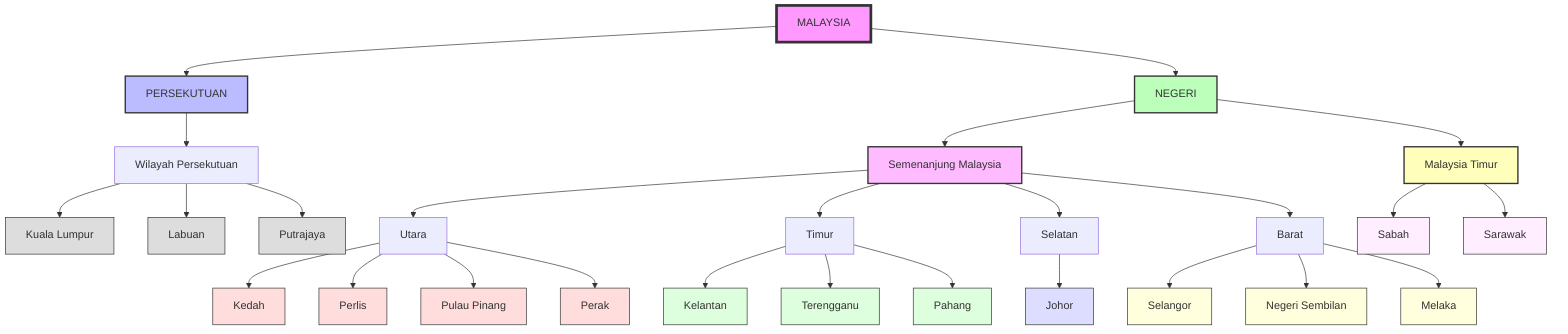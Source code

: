 graph TB
    M[MALAYSIA] --> P[PERSEKUTUAN]
    M --> S[NEGERI]
    
    P --> WP[Wilayah Persekutuan]
    WP --> KL[Kuala Lumpur]
    WP --> LAB[Labuan]
    WP --> PUT[Putrajaya]
    
    S --> SM[Semenanjung Malaysia]
    S --> BOR[Malaysia Timur]
    
    SM --> UT[Utara]
    UT --> KED[Kedah]
    UT --> PER[Perlis]
    UT --> PP[Pulau Pinang]
    UT --> PRK[Perak]
    
    SM --> TIM[Timur]
    TIM --> KEL[Kelantan]
    TIM --> TRG[Terengganu]
    TIM --> PAH[Pahang]
    
    SM --> SEL[Selatan]
    SEL --> JOH[Johor]
    
    SM --> BAR[Barat]
    BAR --> SEL2[Selangor]
    BAR --> NS[Negeri Sembilan]
    BAR --> MEL[Melaka]
    
    BOR --> SAB[Sabah]
    BOR --> SAR[Sarawak]
    
    style M fill:#f9f,stroke:#333,stroke-width:4px
    style P fill:#bbf,stroke:#333,stroke-width:2px
    style S fill:#bfb,stroke:#333,stroke-width:2px
    style SM fill:#fbf,stroke:#333,stroke-width:2px
    style BOR fill:#ffb,stroke:#333,stroke-width:2px
    
    style KL fill:#ddd,stroke:#333
    style LAB fill:#ddd,stroke:#333
    style PUT fill:#ddd,stroke:#333
    
    style KED fill:#fdd,stroke:#333
    style PER fill:#fdd,stroke:#333
    style PP fill:#fdd,stroke:#333
    style PRK fill:#fdd,stroke:#333
    
    style KEL fill:#dfd,stroke:#333
    style TRG fill:#dfd,stroke:#333
    style PAH fill:#dfd,stroke:#333
    
    style JOH fill:#ddf,stroke:#333
    
    style SEL2 fill:#ffd,stroke:#333
    style NS fill:#ffd,stroke:#333
    style MEL fill:#ffd,stroke:#333
    
    style SAB fill:#fef,stroke:#333
    style SAR fill:#fef,stroke:#333